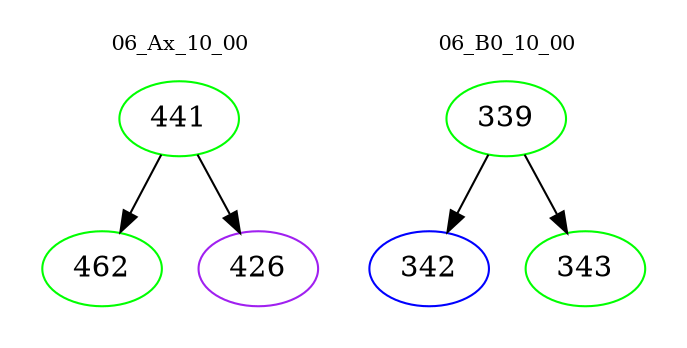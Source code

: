 digraph{
subgraph cluster_0 {
color = white
label = "06_Ax_10_00";
fontsize=10;
T0_441 [label="441", color="green"]
T0_441 -> T0_462 [color="black"]
T0_462 [label="462", color="green"]
T0_441 -> T0_426 [color="black"]
T0_426 [label="426", color="purple"]
}
subgraph cluster_1 {
color = white
label = "06_B0_10_00";
fontsize=10;
T1_339 [label="339", color="green"]
T1_339 -> T1_342 [color="black"]
T1_342 [label="342", color="blue"]
T1_339 -> T1_343 [color="black"]
T1_343 [label="343", color="green"]
}
}
